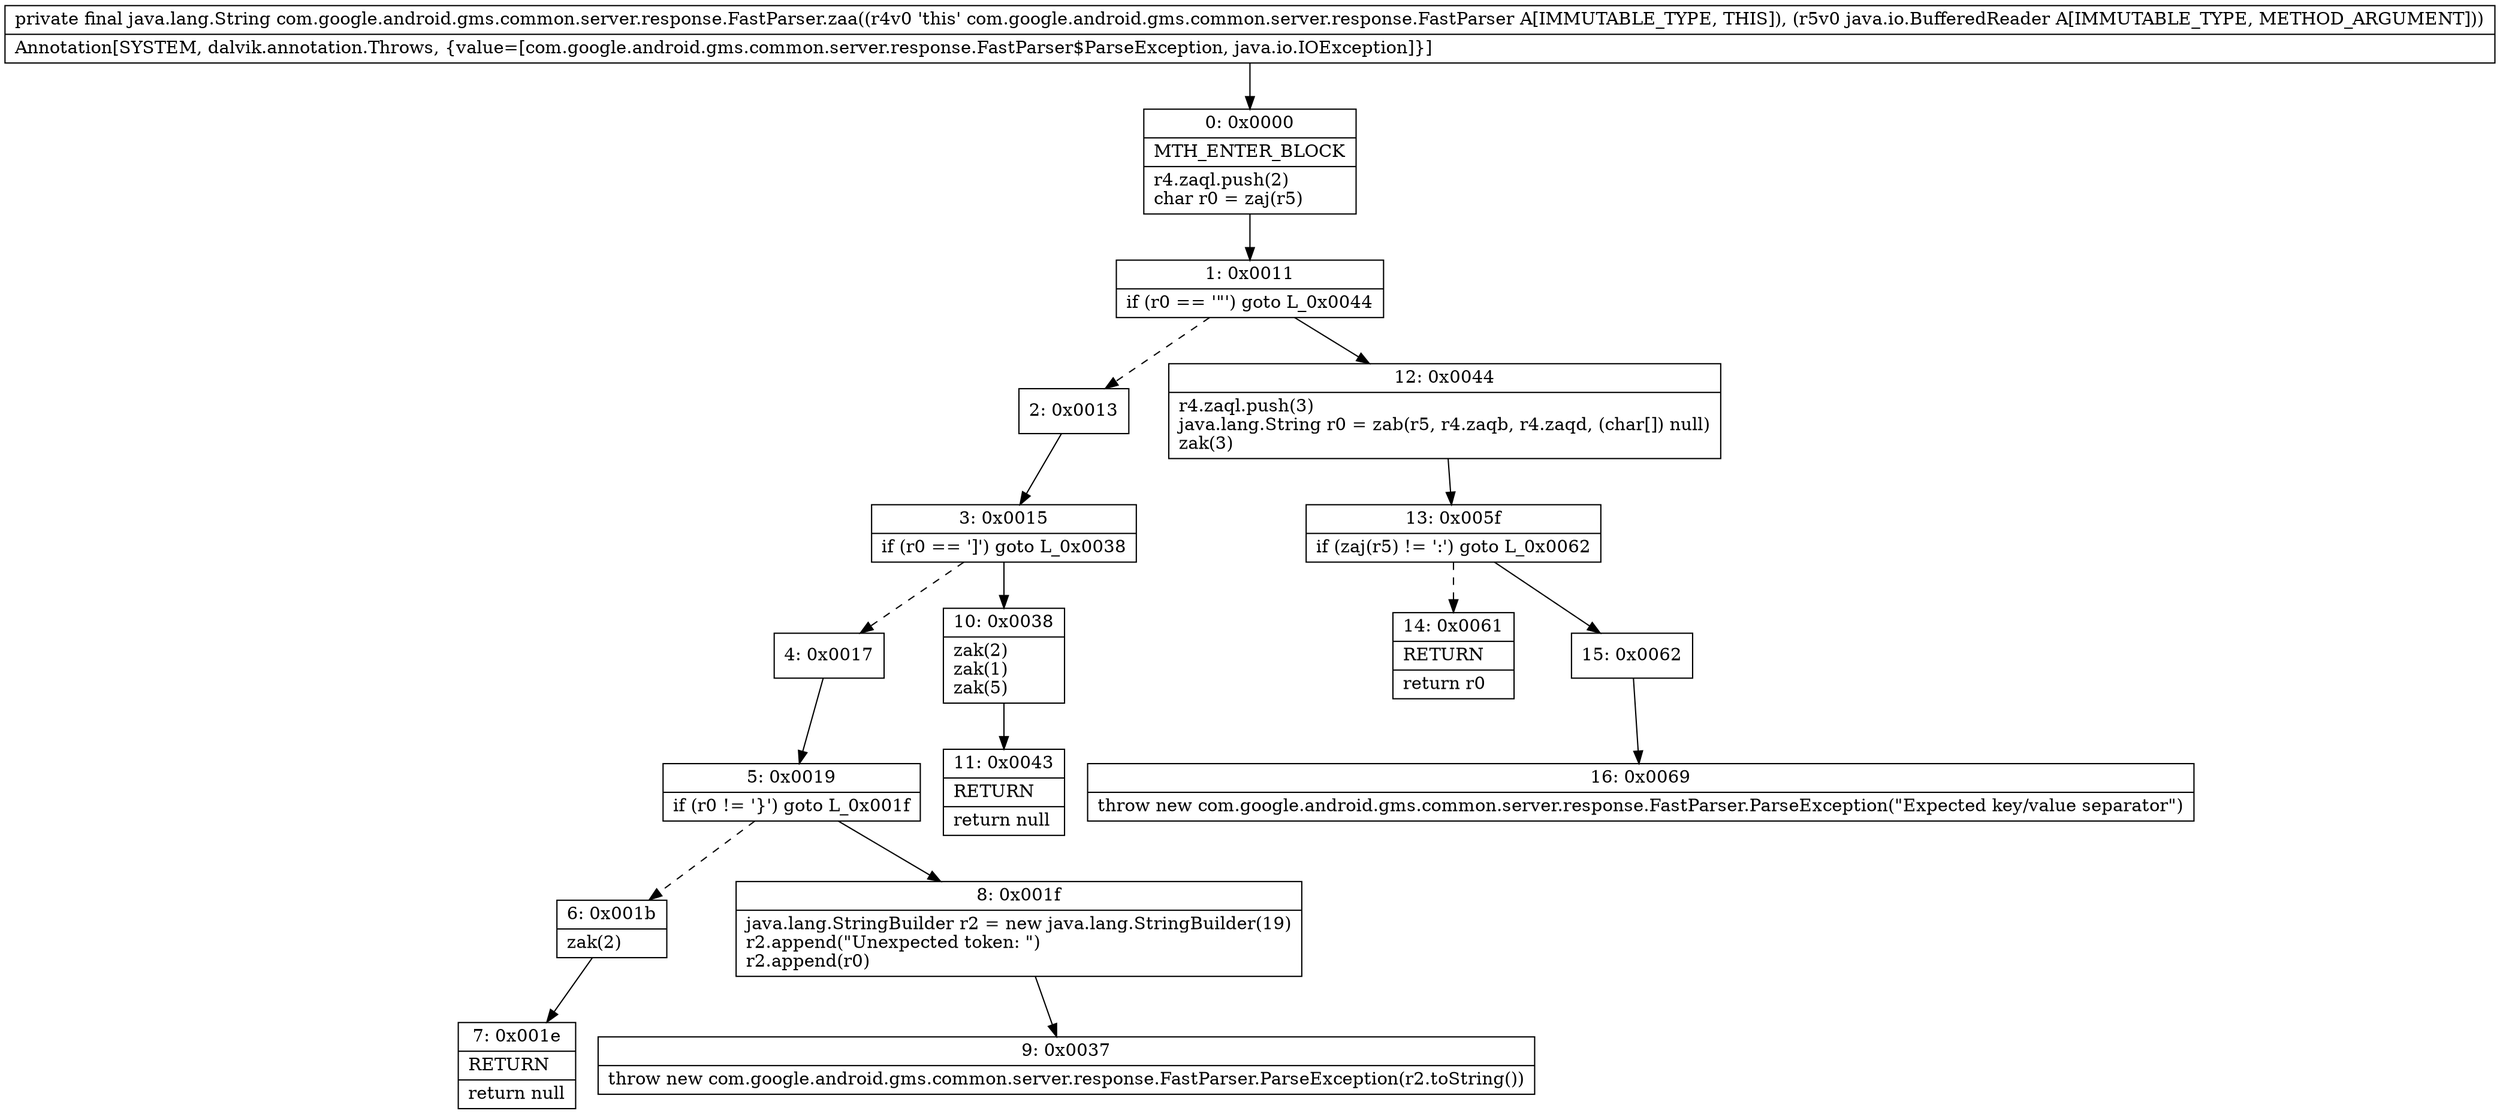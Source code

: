 digraph "CFG forcom.google.android.gms.common.server.response.FastParser.zaa(Ljava\/io\/BufferedReader;)Ljava\/lang\/String;" {
Node_0 [shape=record,label="{0\:\ 0x0000|MTH_ENTER_BLOCK\l|r4.zaql.push(2)\lchar r0 = zaj(r5)\l}"];
Node_1 [shape=record,label="{1\:\ 0x0011|if (r0 == '\"') goto L_0x0044\l}"];
Node_2 [shape=record,label="{2\:\ 0x0013}"];
Node_3 [shape=record,label="{3\:\ 0x0015|if (r0 == ']') goto L_0x0038\l}"];
Node_4 [shape=record,label="{4\:\ 0x0017}"];
Node_5 [shape=record,label="{5\:\ 0x0019|if (r0 != '\}') goto L_0x001f\l}"];
Node_6 [shape=record,label="{6\:\ 0x001b|zak(2)\l}"];
Node_7 [shape=record,label="{7\:\ 0x001e|RETURN\l|return null\l}"];
Node_8 [shape=record,label="{8\:\ 0x001f|java.lang.StringBuilder r2 = new java.lang.StringBuilder(19)\lr2.append(\"Unexpected token: \")\lr2.append(r0)\l}"];
Node_9 [shape=record,label="{9\:\ 0x0037|throw new com.google.android.gms.common.server.response.FastParser.ParseException(r2.toString())\l}"];
Node_10 [shape=record,label="{10\:\ 0x0038|zak(2)\lzak(1)\lzak(5)\l}"];
Node_11 [shape=record,label="{11\:\ 0x0043|RETURN\l|return null\l}"];
Node_12 [shape=record,label="{12\:\ 0x0044|r4.zaql.push(3)\ljava.lang.String r0 = zab(r5, r4.zaqb, r4.zaqd, (char[]) null)\lzak(3)\l}"];
Node_13 [shape=record,label="{13\:\ 0x005f|if (zaj(r5) != ':') goto L_0x0062\l}"];
Node_14 [shape=record,label="{14\:\ 0x0061|RETURN\l|return r0\l}"];
Node_15 [shape=record,label="{15\:\ 0x0062}"];
Node_16 [shape=record,label="{16\:\ 0x0069|throw new com.google.android.gms.common.server.response.FastParser.ParseException(\"Expected key\/value separator\")\l}"];
MethodNode[shape=record,label="{private final java.lang.String com.google.android.gms.common.server.response.FastParser.zaa((r4v0 'this' com.google.android.gms.common.server.response.FastParser A[IMMUTABLE_TYPE, THIS]), (r5v0 java.io.BufferedReader A[IMMUTABLE_TYPE, METHOD_ARGUMENT]))  | Annotation[SYSTEM, dalvik.annotation.Throws, \{value=[com.google.android.gms.common.server.response.FastParser$ParseException, java.io.IOException]\}]\l}"];
MethodNode -> Node_0;
Node_0 -> Node_1;
Node_1 -> Node_2[style=dashed];
Node_1 -> Node_12;
Node_2 -> Node_3;
Node_3 -> Node_4[style=dashed];
Node_3 -> Node_10;
Node_4 -> Node_5;
Node_5 -> Node_6[style=dashed];
Node_5 -> Node_8;
Node_6 -> Node_7;
Node_8 -> Node_9;
Node_10 -> Node_11;
Node_12 -> Node_13;
Node_13 -> Node_14[style=dashed];
Node_13 -> Node_15;
Node_15 -> Node_16;
}

